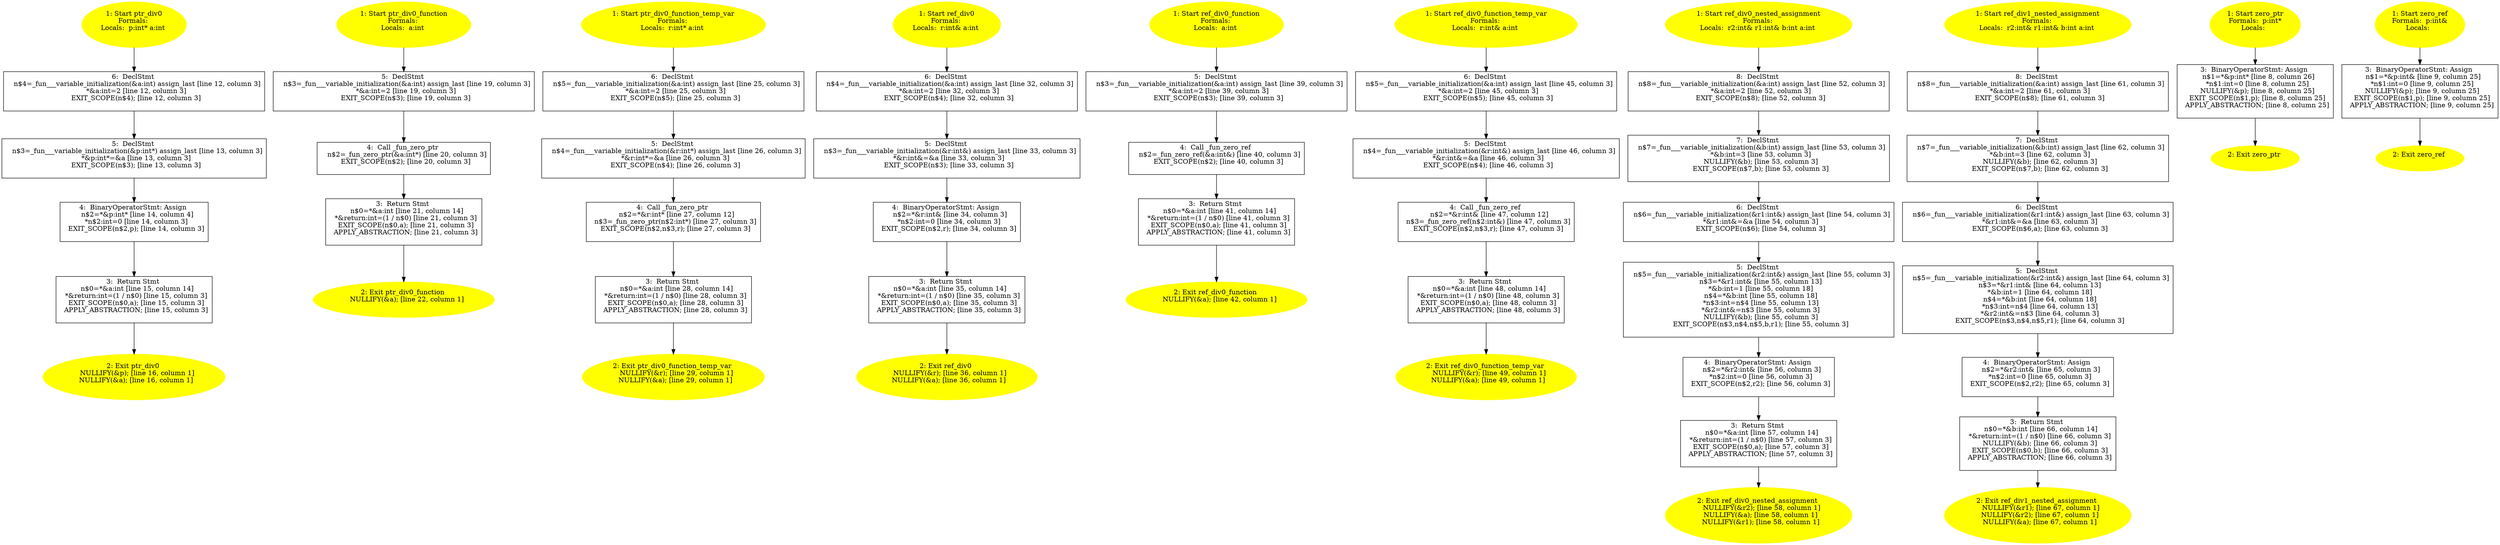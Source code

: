/* @generated */
digraph cfg {
"ptr_div0#14193575060740497524.6928690623c7c21a5a52547c8cdd4310_1" [label="1: Start ptr_div0\nFormals: \nLocals:  p:int* a:int \n  " color=yellow style=filled]
	

	 "ptr_div0#14193575060740497524.6928690623c7c21a5a52547c8cdd4310_1" -> "ptr_div0#14193575060740497524.6928690623c7c21a5a52547c8cdd4310_6" ;
"ptr_div0#14193575060740497524.6928690623c7c21a5a52547c8cdd4310_2" [label="2: Exit ptr_div0 \n   NULLIFY(&p); [line 16, column 1]\n  NULLIFY(&a); [line 16, column 1]\n " color=yellow style=filled]
	

"ptr_div0#14193575060740497524.6928690623c7c21a5a52547c8cdd4310_3" [label="3:  Return Stmt \n   n$0=*&a:int [line 15, column 14]\n  *&return:int=(1 / n$0) [line 15, column 3]\n  EXIT_SCOPE(n$0,a); [line 15, column 3]\n  APPLY_ABSTRACTION; [line 15, column 3]\n " shape="box"]
	

	 "ptr_div0#14193575060740497524.6928690623c7c21a5a52547c8cdd4310_3" -> "ptr_div0#14193575060740497524.6928690623c7c21a5a52547c8cdd4310_2" ;
"ptr_div0#14193575060740497524.6928690623c7c21a5a52547c8cdd4310_4" [label="4:  BinaryOperatorStmt: Assign \n   n$2=*&p:int* [line 14, column 4]\n  *n$2:int=0 [line 14, column 3]\n  EXIT_SCOPE(n$2,p); [line 14, column 3]\n " shape="box"]
	

	 "ptr_div0#14193575060740497524.6928690623c7c21a5a52547c8cdd4310_4" -> "ptr_div0#14193575060740497524.6928690623c7c21a5a52547c8cdd4310_3" ;
"ptr_div0#14193575060740497524.6928690623c7c21a5a52547c8cdd4310_5" [label="5:  DeclStmt \n   n$3=_fun___variable_initialization(&p:int*) assign_last [line 13, column 3]\n  *&p:int*=&a [line 13, column 3]\n  EXIT_SCOPE(n$3); [line 13, column 3]\n " shape="box"]
	

	 "ptr_div0#14193575060740497524.6928690623c7c21a5a52547c8cdd4310_5" -> "ptr_div0#14193575060740497524.6928690623c7c21a5a52547c8cdd4310_4" ;
"ptr_div0#14193575060740497524.6928690623c7c21a5a52547c8cdd4310_6" [label="6:  DeclStmt \n   n$4=_fun___variable_initialization(&a:int) assign_last [line 12, column 3]\n  *&a:int=2 [line 12, column 3]\n  EXIT_SCOPE(n$4); [line 12, column 3]\n " shape="box"]
	

	 "ptr_div0#14193575060740497524.6928690623c7c21a5a52547c8cdd4310_6" -> "ptr_div0#14193575060740497524.6928690623c7c21a5a52547c8cdd4310_5" ;
"ptr_div0_function#15472019236267517423.0a3eb7529edaa487d598988d34f0b091_1" [label="1: Start ptr_div0_function\nFormals: \nLocals:  a:int \n  " color=yellow style=filled]
	

	 "ptr_div0_function#15472019236267517423.0a3eb7529edaa487d598988d34f0b091_1" -> "ptr_div0_function#15472019236267517423.0a3eb7529edaa487d598988d34f0b091_5" ;
"ptr_div0_function#15472019236267517423.0a3eb7529edaa487d598988d34f0b091_2" [label="2: Exit ptr_div0_function \n   NULLIFY(&a); [line 22, column 1]\n " color=yellow style=filled]
	

"ptr_div0_function#15472019236267517423.0a3eb7529edaa487d598988d34f0b091_3" [label="3:  Return Stmt \n   n$0=*&a:int [line 21, column 14]\n  *&return:int=(1 / n$0) [line 21, column 3]\n  EXIT_SCOPE(n$0,a); [line 21, column 3]\n  APPLY_ABSTRACTION; [line 21, column 3]\n " shape="box"]
	

	 "ptr_div0_function#15472019236267517423.0a3eb7529edaa487d598988d34f0b091_3" -> "ptr_div0_function#15472019236267517423.0a3eb7529edaa487d598988d34f0b091_2" ;
"ptr_div0_function#15472019236267517423.0a3eb7529edaa487d598988d34f0b091_4" [label="4:  Call _fun_zero_ptr \n   n$2=_fun_zero_ptr(&a:int*) [line 20, column 3]\n  EXIT_SCOPE(n$2); [line 20, column 3]\n " shape="box"]
	

	 "ptr_div0_function#15472019236267517423.0a3eb7529edaa487d598988d34f0b091_4" -> "ptr_div0_function#15472019236267517423.0a3eb7529edaa487d598988d34f0b091_3" ;
"ptr_div0_function#15472019236267517423.0a3eb7529edaa487d598988d34f0b091_5" [label="5:  DeclStmt \n   n$3=_fun___variable_initialization(&a:int) assign_last [line 19, column 3]\n  *&a:int=2 [line 19, column 3]\n  EXIT_SCOPE(n$3); [line 19, column 3]\n " shape="box"]
	

	 "ptr_div0_function#15472019236267517423.0a3eb7529edaa487d598988d34f0b091_5" -> "ptr_div0_function#15472019236267517423.0a3eb7529edaa487d598988d34f0b091_4" ;
"ptr_div0_function_temp_var#5150281836928396778.6b88ca0a7e844195f8de319fd04a3139_1" [label="1: Start ptr_div0_function_temp_var\nFormals: \nLocals:  r:int* a:int \n  " color=yellow style=filled]
	

	 "ptr_div0_function_temp_var#5150281836928396778.6b88ca0a7e844195f8de319fd04a3139_1" -> "ptr_div0_function_temp_var#5150281836928396778.6b88ca0a7e844195f8de319fd04a3139_6" ;
"ptr_div0_function_temp_var#5150281836928396778.6b88ca0a7e844195f8de319fd04a3139_2" [label="2: Exit ptr_div0_function_temp_var \n   NULLIFY(&r); [line 29, column 1]\n  NULLIFY(&a); [line 29, column 1]\n " color=yellow style=filled]
	

"ptr_div0_function_temp_var#5150281836928396778.6b88ca0a7e844195f8de319fd04a3139_3" [label="3:  Return Stmt \n   n$0=*&a:int [line 28, column 14]\n  *&return:int=(1 / n$0) [line 28, column 3]\n  EXIT_SCOPE(n$0,a); [line 28, column 3]\n  APPLY_ABSTRACTION; [line 28, column 3]\n " shape="box"]
	

	 "ptr_div0_function_temp_var#5150281836928396778.6b88ca0a7e844195f8de319fd04a3139_3" -> "ptr_div0_function_temp_var#5150281836928396778.6b88ca0a7e844195f8de319fd04a3139_2" ;
"ptr_div0_function_temp_var#5150281836928396778.6b88ca0a7e844195f8de319fd04a3139_4" [label="4:  Call _fun_zero_ptr \n   n$2=*&r:int* [line 27, column 12]\n  n$3=_fun_zero_ptr(n$2:int*) [line 27, column 3]\n  EXIT_SCOPE(n$2,n$3,r); [line 27, column 3]\n " shape="box"]
	

	 "ptr_div0_function_temp_var#5150281836928396778.6b88ca0a7e844195f8de319fd04a3139_4" -> "ptr_div0_function_temp_var#5150281836928396778.6b88ca0a7e844195f8de319fd04a3139_3" ;
"ptr_div0_function_temp_var#5150281836928396778.6b88ca0a7e844195f8de319fd04a3139_5" [label="5:  DeclStmt \n   n$4=_fun___variable_initialization(&r:int*) assign_last [line 26, column 3]\n  *&r:int*=&a [line 26, column 3]\n  EXIT_SCOPE(n$4); [line 26, column 3]\n " shape="box"]
	

	 "ptr_div0_function_temp_var#5150281836928396778.6b88ca0a7e844195f8de319fd04a3139_5" -> "ptr_div0_function_temp_var#5150281836928396778.6b88ca0a7e844195f8de319fd04a3139_4" ;
"ptr_div0_function_temp_var#5150281836928396778.6b88ca0a7e844195f8de319fd04a3139_6" [label="6:  DeclStmt \n   n$5=_fun___variable_initialization(&a:int) assign_last [line 25, column 3]\n  *&a:int=2 [line 25, column 3]\n  EXIT_SCOPE(n$5); [line 25, column 3]\n " shape="box"]
	

	 "ptr_div0_function_temp_var#5150281836928396778.6b88ca0a7e844195f8de319fd04a3139_6" -> "ptr_div0_function_temp_var#5150281836928396778.6b88ca0a7e844195f8de319fd04a3139_5" ;
"ref_div0#1043072996947162803.d8e5fefe42038c8549979f6316354144_1" [label="1: Start ref_div0\nFormals: \nLocals:  r:int& a:int \n  " color=yellow style=filled]
	

	 "ref_div0#1043072996947162803.d8e5fefe42038c8549979f6316354144_1" -> "ref_div0#1043072996947162803.d8e5fefe42038c8549979f6316354144_6" ;
"ref_div0#1043072996947162803.d8e5fefe42038c8549979f6316354144_2" [label="2: Exit ref_div0 \n   NULLIFY(&r); [line 36, column 1]\n  NULLIFY(&a); [line 36, column 1]\n " color=yellow style=filled]
	

"ref_div0#1043072996947162803.d8e5fefe42038c8549979f6316354144_3" [label="3:  Return Stmt \n   n$0=*&a:int [line 35, column 14]\n  *&return:int=(1 / n$0) [line 35, column 3]\n  EXIT_SCOPE(n$0,a); [line 35, column 3]\n  APPLY_ABSTRACTION; [line 35, column 3]\n " shape="box"]
	

	 "ref_div0#1043072996947162803.d8e5fefe42038c8549979f6316354144_3" -> "ref_div0#1043072996947162803.d8e5fefe42038c8549979f6316354144_2" ;
"ref_div0#1043072996947162803.d8e5fefe42038c8549979f6316354144_4" [label="4:  BinaryOperatorStmt: Assign \n   n$2=*&r:int& [line 34, column 3]\n  *n$2:int=0 [line 34, column 3]\n  EXIT_SCOPE(n$2,r); [line 34, column 3]\n " shape="box"]
	

	 "ref_div0#1043072996947162803.d8e5fefe42038c8549979f6316354144_4" -> "ref_div0#1043072996947162803.d8e5fefe42038c8549979f6316354144_3" ;
"ref_div0#1043072996947162803.d8e5fefe42038c8549979f6316354144_5" [label="5:  DeclStmt \n   n$3=_fun___variable_initialization(&r:int&) assign_last [line 33, column 3]\n  *&r:int&=&a [line 33, column 3]\n  EXIT_SCOPE(n$3); [line 33, column 3]\n " shape="box"]
	

	 "ref_div0#1043072996947162803.d8e5fefe42038c8549979f6316354144_5" -> "ref_div0#1043072996947162803.d8e5fefe42038c8549979f6316354144_4" ;
"ref_div0#1043072996947162803.d8e5fefe42038c8549979f6316354144_6" [label="6:  DeclStmt \n   n$4=_fun___variable_initialization(&a:int) assign_last [line 32, column 3]\n  *&a:int=2 [line 32, column 3]\n  EXIT_SCOPE(n$4); [line 32, column 3]\n " shape="box"]
	

	 "ref_div0#1043072996947162803.d8e5fefe42038c8549979f6316354144_6" -> "ref_div0#1043072996947162803.d8e5fefe42038c8549979f6316354144_5" ;
"ref_div0_function#15446684317306379342.095fd29aa2a7d2024ec0380b2c42aad4_1" [label="1: Start ref_div0_function\nFormals: \nLocals:  a:int \n  " color=yellow style=filled]
	

	 "ref_div0_function#15446684317306379342.095fd29aa2a7d2024ec0380b2c42aad4_1" -> "ref_div0_function#15446684317306379342.095fd29aa2a7d2024ec0380b2c42aad4_5" ;
"ref_div0_function#15446684317306379342.095fd29aa2a7d2024ec0380b2c42aad4_2" [label="2: Exit ref_div0_function \n   NULLIFY(&a); [line 42, column 1]\n " color=yellow style=filled]
	

"ref_div0_function#15446684317306379342.095fd29aa2a7d2024ec0380b2c42aad4_3" [label="3:  Return Stmt \n   n$0=*&a:int [line 41, column 14]\n  *&return:int=(1 / n$0) [line 41, column 3]\n  EXIT_SCOPE(n$0,a); [line 41, column 3]\n  APPLY_ABSTRACTION; [line 41, column 3]\n " shape="box"]
	

	 "ref_div0_function#15446684317306379342.095fd29aa2a7d2024ec0380b2c42aad4_3" -> "ref_div0_function#15446684317306379342.095fd29aa2a7d2024ec0380b2c42aad4_2" ;
"ref_div0_function#15446684317306379342.095fd29aa2a7d2024ec0380b2c42aad4_4" [label="4:  Call _fun_zero_ref \n   n$2=_fun_zero_ref(&a:int&) [line 40, column 3]\n  EXIT_SCOPE(n$2); [line 40, column 3]\n " shape="box"]
	

	 "ref_div0_function#15446684317306379342.095fd29aa2a7d2024ec0380b2c42aad4_4" -> "ref_div0_function#15446684317306379342.095fd29aa2a7d2024ec0380b2c42aad4_3" ;
"ref_div0_function#15446684317306379342.095fd29aa2a7d2024ec0380b2c42aad4_5" [label="5:  DeclStmt \n   n$3=_fun___variable_initialization(&a:int) assign_last [line 39, column 3]\n  *&a:int=2 [line 39, column 3]\n  EXIT_SCOPE(n$3); [line 39, column 3]\n " shape="box"]
	

	 "ref_div0_function#15446684317306379342.095fd29aa2a7d2024ec0380b2c42aad4_5" -> "ref_div0_function#15446684317306379342.095fd29aa2a7d2024ec0380b2c42aad4_4" ;
"ref_div0_function_temp_var#14207866842047996477.a899517f09b367d539ea5f04365fd46e_1" [label="1: Start ref_div0_function_temp_var\nFormals: \nLocals:  r:int& a:int \n  " color=yellow style=filled]
	

	 "ref_div0_function_temp_var#14207866842047996477.a899517f09b367d539ea5f04365fd46e_1" -> "ref_div0_function_temp_var#14207866842047996477.a899517f09b367d539ea5f04365fd46e_6" ;
"ref_div0_function_temp_var#14207866842047996477.a899517f09b367d539ea5f04365fd46e_2" [label="2: Exit ref_div0_function_temp_var \n   NULLIFY(&r); [line 49, column 1]\n  NULLIFY(&a); [line 49, column 1]\n " color=yellow style=filled]
	

"ref_div0_function_temp_var#14207866842047996477.a899517f09b367d539ea5f04365fd46e_3" [label="3:  Return Stmt \n   n$0=*&a:int [line 48, column 14]\n  *&return:int=(1 / n$0) [line 48, column 3]\n  EXIT_SCOPE(n$0,a); [line 48, column 3]\n  APPLY_ABSTRACTION; [line 48, column 3]\n " shape="box"]
	

	 "ref_div0_function_temp_var#14207866842047996477.a899517f09b367d539ea5f04365fd46e_3" -> "ref_div0_function_temp_var#14207866842047996477.a899517f09b367d539ea5f04365fd46e_2" ;
"ref_div0_function_temp_var#14207866842047996477.a899517f09b367d539ea5f04365fd46e_4" [label="4:  Call _fun_zero_ref \n   n$2=*&r:int& [line 47, column 12]\n  n$3=_fun_zero_ref(n$2:int&) [line 47, column 3]\n  EXIT_SCOPE(n$2,n$3,r); [line 47, column 3]\n " shape="box"]
	

	 "ref_div0_function_temp_var#14207866842047996477.a899517f09b367d539ea5f04365fd46e_4" -> "ref_div0_function_temp_var#14207866842047996477.a899517f09b367d539ea5f04365fd46e_3" ;
"ref_div0_function_temp_var#14207866842047996477.a899517f09b367d539ea5f04365fd46e_5" [label="5:  DeclStmt \n   n$4=_fun___variable_initialization(&r:int&) assign_last [line 46, column 3]\n  *&r:int&=&a [line 46, column 3]\n  EXIT_SCOPE(n$4); [line 46, column 3]\n " shape="box"]
	

	 "ref_div0_function_temp_var#14207866842047996477.a899517f09b367d539ea5f04365fd46e_5" -> "ref_div0_function_temp_var#14207866842047996477.a899517f09b367d539ea5f04365fd46e_4" ;
"ref_div0_function_temp_var#14207866842047996477.a899517f09b367d539ea5f04365fd46e_6" [label="6:  DeclStmt \n   n$5=_fun___variable_initialization(&a:int) assign_last [line 45, column 3]\n  *&a:int=2 [line 45, column 3]\n  EXIT_SCOPE(n$5); [line 45, column 3]\n " shape="box"]
	

	 "ref_div0_function_temp_var#14207866842047996477.a899517f09b367d539ea5f04365fd46e_6" -> "ref_div0_function_temp_var#14207866842047996477.a899517f09b367d539ea5f04365fd46e_5" ;
"ref_div0_nested_assignment#17126972420420854569.bd6abb3056f6689fbac92af920ec6879_1" [label="1: Start ref_div0_nested_assignment\nFormals: \nLocals:  r2:int& r1:int& b:int a:int \n  " color=yellow style=filled]
	

	 "ref_div0_nested_assignment#17126972420420854569.bd6abb3056f6689fbac92af920ec6879_1" -> "ref_div0_nested_assignment#17126972420420854569.bd6abb3056f6689fbac92af920ec6879_8" ;
"ref_div0_nested_assignment#17126972420420854569.bd6abb3056f6689fbac92af920ec6879_2" [label="2: Exit ref_div0_nested_assignment \n   NULLIFY(&r2); [line 58, column 1]\n  NULLIFY(&a); [line 58, column 1]\n  NULLIFY(&r1); [line 58, column 1]\n " color=yellow style=filled]
	

"ref_div0_nested_assignment#17126972420420854569.bd6abb3056f6689fbac92af920ec6879_3" [label="3:  Return Stmt \n   n$0=*&a:int [line 57, column 14]\n  *&return:int=(1 / n$0) [line 57, column 3]\n  EXIT_SCOPE(n$0,a); [line 57, column 3]\n  APPLY_ABSTRACTION; [line 57, column 3]\n " shape="box"]
	

	 "ref_div0_nested_assignment#17126972420420854569.bd6abb3056f6689fbac92af920ec6879_3" -> "ref_div0_nested_assignment#17126972420420854569.bd6abb3056f6689fbac92af920ec6879_2" ;
"ref_div0_nested_assignment#17126972420420854569.bd6abb3056f6689fbac92af920ec6879_4" [label="4:  BinaryOperatorStmt: Assign \n   n$2=*&r2:int& [line 56, column 3]\n  *n$2:int=0 [line 56, column 3]\n  EXIT_SCOPE(n$2,r2); [line 56, column 3]\n " shape="box"]
	

	 "ref_div0_nested_assignment#17126972420420854569.bd6abb3056f6689fbac92af920ec6879_4" -> "ref_div0_nested_assignment#17126972420420854569.bd6abb3056f6689fbac92af920ec6879_3" ;
"ref_div0_nested_assignment#17126972420420854569.bd6abb3056f6689fbac92af920ec6879_5" [label="5:  DeclStmt \n   n$5=_fun___variable_initialization(&r2:int&) assign_last [line 55, column 3]\n  n$3=*&r1:int& [line 55, column 13]\n  *&b:int=1 [line 55, column 18]\n  n$4=*&b:int [line 55, column 18]\n  *n$3:int=n$4 [line 55, column 13]\n  *&r2:int&=n$3 [line 55, column 3]\n  NULLIFY(&b); [line 55, column 3]\n  EXIT_SCOPE(n$3,n$4,n$5,b,r1); [line 55, column 3]\n " shape="box"]
	

	 "ref_div0_nested_assignment#17126972420420854569.bd6abb3056f6689fbac92af920ec6879_5" -> "ref_div0_nested_assignment#17126972420420854569.bd6abb3056f6689fbac92af920ec6879_4" ;
"ref_div0_nested_assignment#17126972420420854569.bd6abb3056f6689fbac92af920ec6879_6" [label="6:  DeclStmt \n   n$6=_fun___variable_initialization(&r1:int&) assign_last [line 54, column 3]\n  *&r1:int&=&a [line 54, column 3]\n  EXIT_SCOPE(n$6); [line 54, column 3]\n " shape="box"]
	

	 "ref_div0_nested_assignment#17126972420420854569.bd6abb3056f6689fbac92af920ec6879_6" -> "ref_div0_nested_assignment#17126972420420854569.bd6abb3056f6689fbac92af920ec6879_5" ;
"ref_div0_nested_assignment#17126972420420854569.bd6abb3056f6689fbac92af920ec6879_7" [label="7:  DeclStmt \n   n$7=_fun___variable_initialization(&b:int) assign_last [line 53, column 3]\n  *&b:int=3 [line 53, column 3]\n  NULLIFY(&b); [line 53, column 3]\n  EXIT_SCOPE(n$7,b); [line 53, column 3]\n " shape="box"]
	

	 "ref_div0_nested_assignment#17126972420420854569.bd6abb3056f6689fbac92af920ec6879_7" -> "ref_div0_nested_assignment#17126972420420854569.bd6abb3056f6689fbac92af920ec6879_6" ;
"ref_div0_nested_assignment#17126972420420854569.bd6abb3056f6689fbac92af920ec6879_8" [label="8:  DeclStmt \n   n$8=_fun___variable_initialization(&a:int) assign_last [line 52, column 3]\n  *&a:int=2 [line 52, column 3]\n  EXIT_SCOPE(n$8); [line 52, column 3]\n " shape="box"]
	

	 "ref_div0_nested_assignment#17126972420420854569.bd6abb3056f6689fbac92af920ec6879_8" -> "ref_div0_nested_assignment#17126972420420854569.bd6abb3056f6689fbac92af920ec6879_7" ;
"ref_div1_nested_assignment#5121576951592231820.a9f8511d9ff791c44569fd8a8eb9d3cf_1" [label="1: Start ref_div1_nested_assignment\nFormals: \nLocals:  r2:int& r1:int& b:int a:int \n  " color=yellow style=filled]
	

	 "ref_div1_nested_assignment#5121576951592231820.a9f8511d9ff791c44569fd8a8eb9d3cf_1" -> "ref_div1_nested_assignment#5121576951592231820.a9f8511d9ff791c44569fd8a8eb9d3cf_8" ;
"ref_div1_nested_assignment#5121576951592231820.a9f8511d9ff791c44569fd8a8eb9d3cf_2" [label="2: Exit ref_div1_nested_assignment \n   NULLIFY(&r1); [line 67, column 1]\n  NULLIFY(&r2); [line 67, column 1]\n  NULLIFY(&a); [line 67, column 1]\n " color=yellow style=filled]
	

"ref_div1_nested_assignment#5121576951592231820.a9f8511d9ff791c44569fd8a8eb9d3cf_3" [label="3:  Return Stmt \n   n$0=*&b:int [line 66, column 14]\n  *&return:int=(1 / n$0) [line 66, column 3]\n  NULLIFY(&b); [line 66, column 3]\n  EXIT_SCOPE(n$0,b); [line 66, column 3]\n  APPLY_ABSTRACTION; [line 66, column 3]\n " shape="box"]
	

	 "ref_div1_nested_assignment#5121576951592231820.a9f8511d9ff791c44569fd8a8eb9d3cf_3" -> "ref_div1_nested_assignment#5121576951592231820.a9f8511d9ff791c44569fd8a8eb9d3cf_2" ;
"ref_div1_nested_assignment#5121576951592231820.a9f8511d9ff791c44569fd8a8eb9d3cf_4" [label="4:  BinaryOperatorStmt: Assign \n   n$2=*&r2:int& [line 65, column 3]\n  *n$2:int=0 [line 65, column 3]\n  EXIT_SCOPE(n$2,r2); [line 65, column 3]\n " shape="box"]
	

	 "ref_div1_nested_assignment#5121576951592231820.a9f8511d9ff791c44569fd8a8eb9d3cf_4" -> "ref_div1_nested_assignment#5121576951592231820.a9f8511d9ff791c44569fd8a8eb9d3cf_3" ;
"ref_div1_nested_assignment#5121576951592231820.a9f8511d9ff791c44569fd8a8eb9d3cf_5" [label="5:  DeclStmt \n   n$5=_fun___variable_initialization(&r2:int&) assign_last [line 64, column 3]\n  n$3=*&r1:int& [line 64, column 13]\n  *&b:int=1 [line 64, column 18]\n  n$4=*&b:int [line 64, column 18]\n  *n$3:int=n$4 [line 64, column 13]\n  *&r2:int&=n$3 [line 64, column 3]\n  EXIT_SCOPE(n$3,n$4,n$5,r1); [line 64, column 3]\n " shape="box"]
	

	 "ref_div1_nested_assignment#5121576951592231820.a9f8511d9ff791c44569fd8a8eb9d3cf_5" -> "ref_div1_nested_assignment#5121576951592231820.a9f8511d9ff791c44569fd8a8eb9d3cf_4" ;
"ref_div1_nested_assignment#5121576951592231820.a9f8511d9ff791c44569fd8a8eb9d3cf_6" [label="6:  DeclStmt \n   n$6=_fun___variable_initialization(&r1:int&) assign_last [line 63, column 3]\n  *&r1:int&=&a [line 63, column 3]\n  EXIT_SCOPE(n$6,a); [line 63, column 3]\n " shape="box"]
	

	 "ref_div1_nested_assignment#5121576951592231820.a9f8511d9ff791c44569fd8a8eb9d3cf_6" -> "ref_div1_nested_assignment#5121576951592231820.a9f8511d9ff791c44569fd8a8eb9d3cf_5" ;
"ref_div1_nested_assignment#5121576951592231820.a9f8511d9ff791c44569fd8a8eb9d3cf_7" [label="7:  DeclStmt \n   n$7=_fun___variable_initialization(&b:int) assign_last [line 62, column 3]\n  *&b:int=3 [line 62, column 3]\n  NULLIFY(&b); [line 62, column 3]\n  EXIT_SCOPE(n$7,b); [line 62, column 3]\n " shape="box"]
	

	 "ref_div1_nested_assignment#5121576951592231820.a9f8511d9ff791c44569fd8a8eb9d3cf_7" -> "ref_div1_nested_assignment#5121576951592231820.a9f8511d9ff791c44569fd8a8eb9d3cf_6" ;
"ref_div1_nested_assignment#5121576951592231820.a9f8511d9ff791c44569fd8a8eb9d3cf_8" [label="8:  DeclStmt \n   n$8=_fun___variable_initialization(&a:int) assign_last [line 61, column 3]\n  *&a:int=2 [line 61, column 3]\n  EXIT_SCOPE(n$8); [line 61, column 3]\n " shape="box"]
	

	 "ref_div1_nested_assignment#5121576951592231820.a9f8511d9ff791c44569fd8a8eb9d3cf_8" -> "ref_div1_nested_assignment#5121576951592231820.a9f8511d9ff791c44569fd8a8eb9d3cf_7" ;
"zero_ptr#10962438709356261388.c1a1091e7e1d49bd9bd5d8cac96703e9_1" [label="1: Start zero_ptr\nFormals:  p:int*\nLocals:  \n  " color=yellow style=filled]
	

	 "zero_ptr#10962438709356261388.c1a1091e7e1d49bd9bd5d8cac96703e9_1" -> "zero_ptr#10962438709356261388.c1a1091e7e1d49bd9bd5d8cac96703e9_3" ;
"zero_ptr#10962438709356261388.c1a1091e7e1d49bd9bd5d8cac96703e9_2" [label="2: Exit zero_ptr \n  " color=yellow style=filled]
	

"zero_ptr#10962438709356261388.c1a1091e7e1d49bd9bd5d8cac96703e9_3" [label="3:  BinaryOperatorStmt: Assign \n   n$1=*&p:int* [line 8, column 26]\n  *n$1:int=0 [line 8, column 25]\n  NULLIFY(&p); [line 8, column 25]\n  EXIT_SCOPE(n$1,p); [line 8, column 25]\n  APPLY_ABSTRACTION; [line 8, column 25]\n " shape="box"]
	

	 "zero_ptr#10962438709356261388.c1a1091e7e1d49bd9bd5d8cac96703e9_3" -> "zero_ptr#10962438709356261388.c1a1091e7e1d49bd9bd5d8cac96703e9_2" ;
"zero_ref#8777441955929384761.2247f2b8d396eabba21c20ef967ac6ec_1" [label="1: Start zero_ref\nFormals:  p:int&\nLocals:  \n  " color=yellow style=filled]
	

	 "zero_ref#8777441955929384761.2247f2b8d396eabba21c20ef967ac6ec_1" -> "zero_ref#8777441955929384761.2247f2b8d396eabba21c20ef967ac6ec_3" ;
"zero_ref#8777441955929384761.2247f2b8d396eabba21c20ef967ac6ec_2" [label="2: Exit zero_ref \n  " color=yellow style=filled]
	

"zero_ref#8777441955929384761.2247f2b8d396eabba21c20ef967ac6ec_3" [label="3:  BinaryOperatorStmt: Assign \n   n$1=*&p:int& [line 9, column 25]\n  *n$1:int=0 [line 9, column 25]\n  NULLIFY(&p); [line 9, column 25]\n  EXIT_SCOPE(n$1,p); [line 9, column 25]\n  APPLY_ABSTRACTION; [line 9, column 25]\n " shape="box"]
	

	 "zero_ref#8777441955929384761.2247f2b8d396eabba21c20ef967ac6ec_3" -> "zero_ref#8777441955929384761.2247f2b8d396eabba21c20ef967ac6ec_2" ;
}
